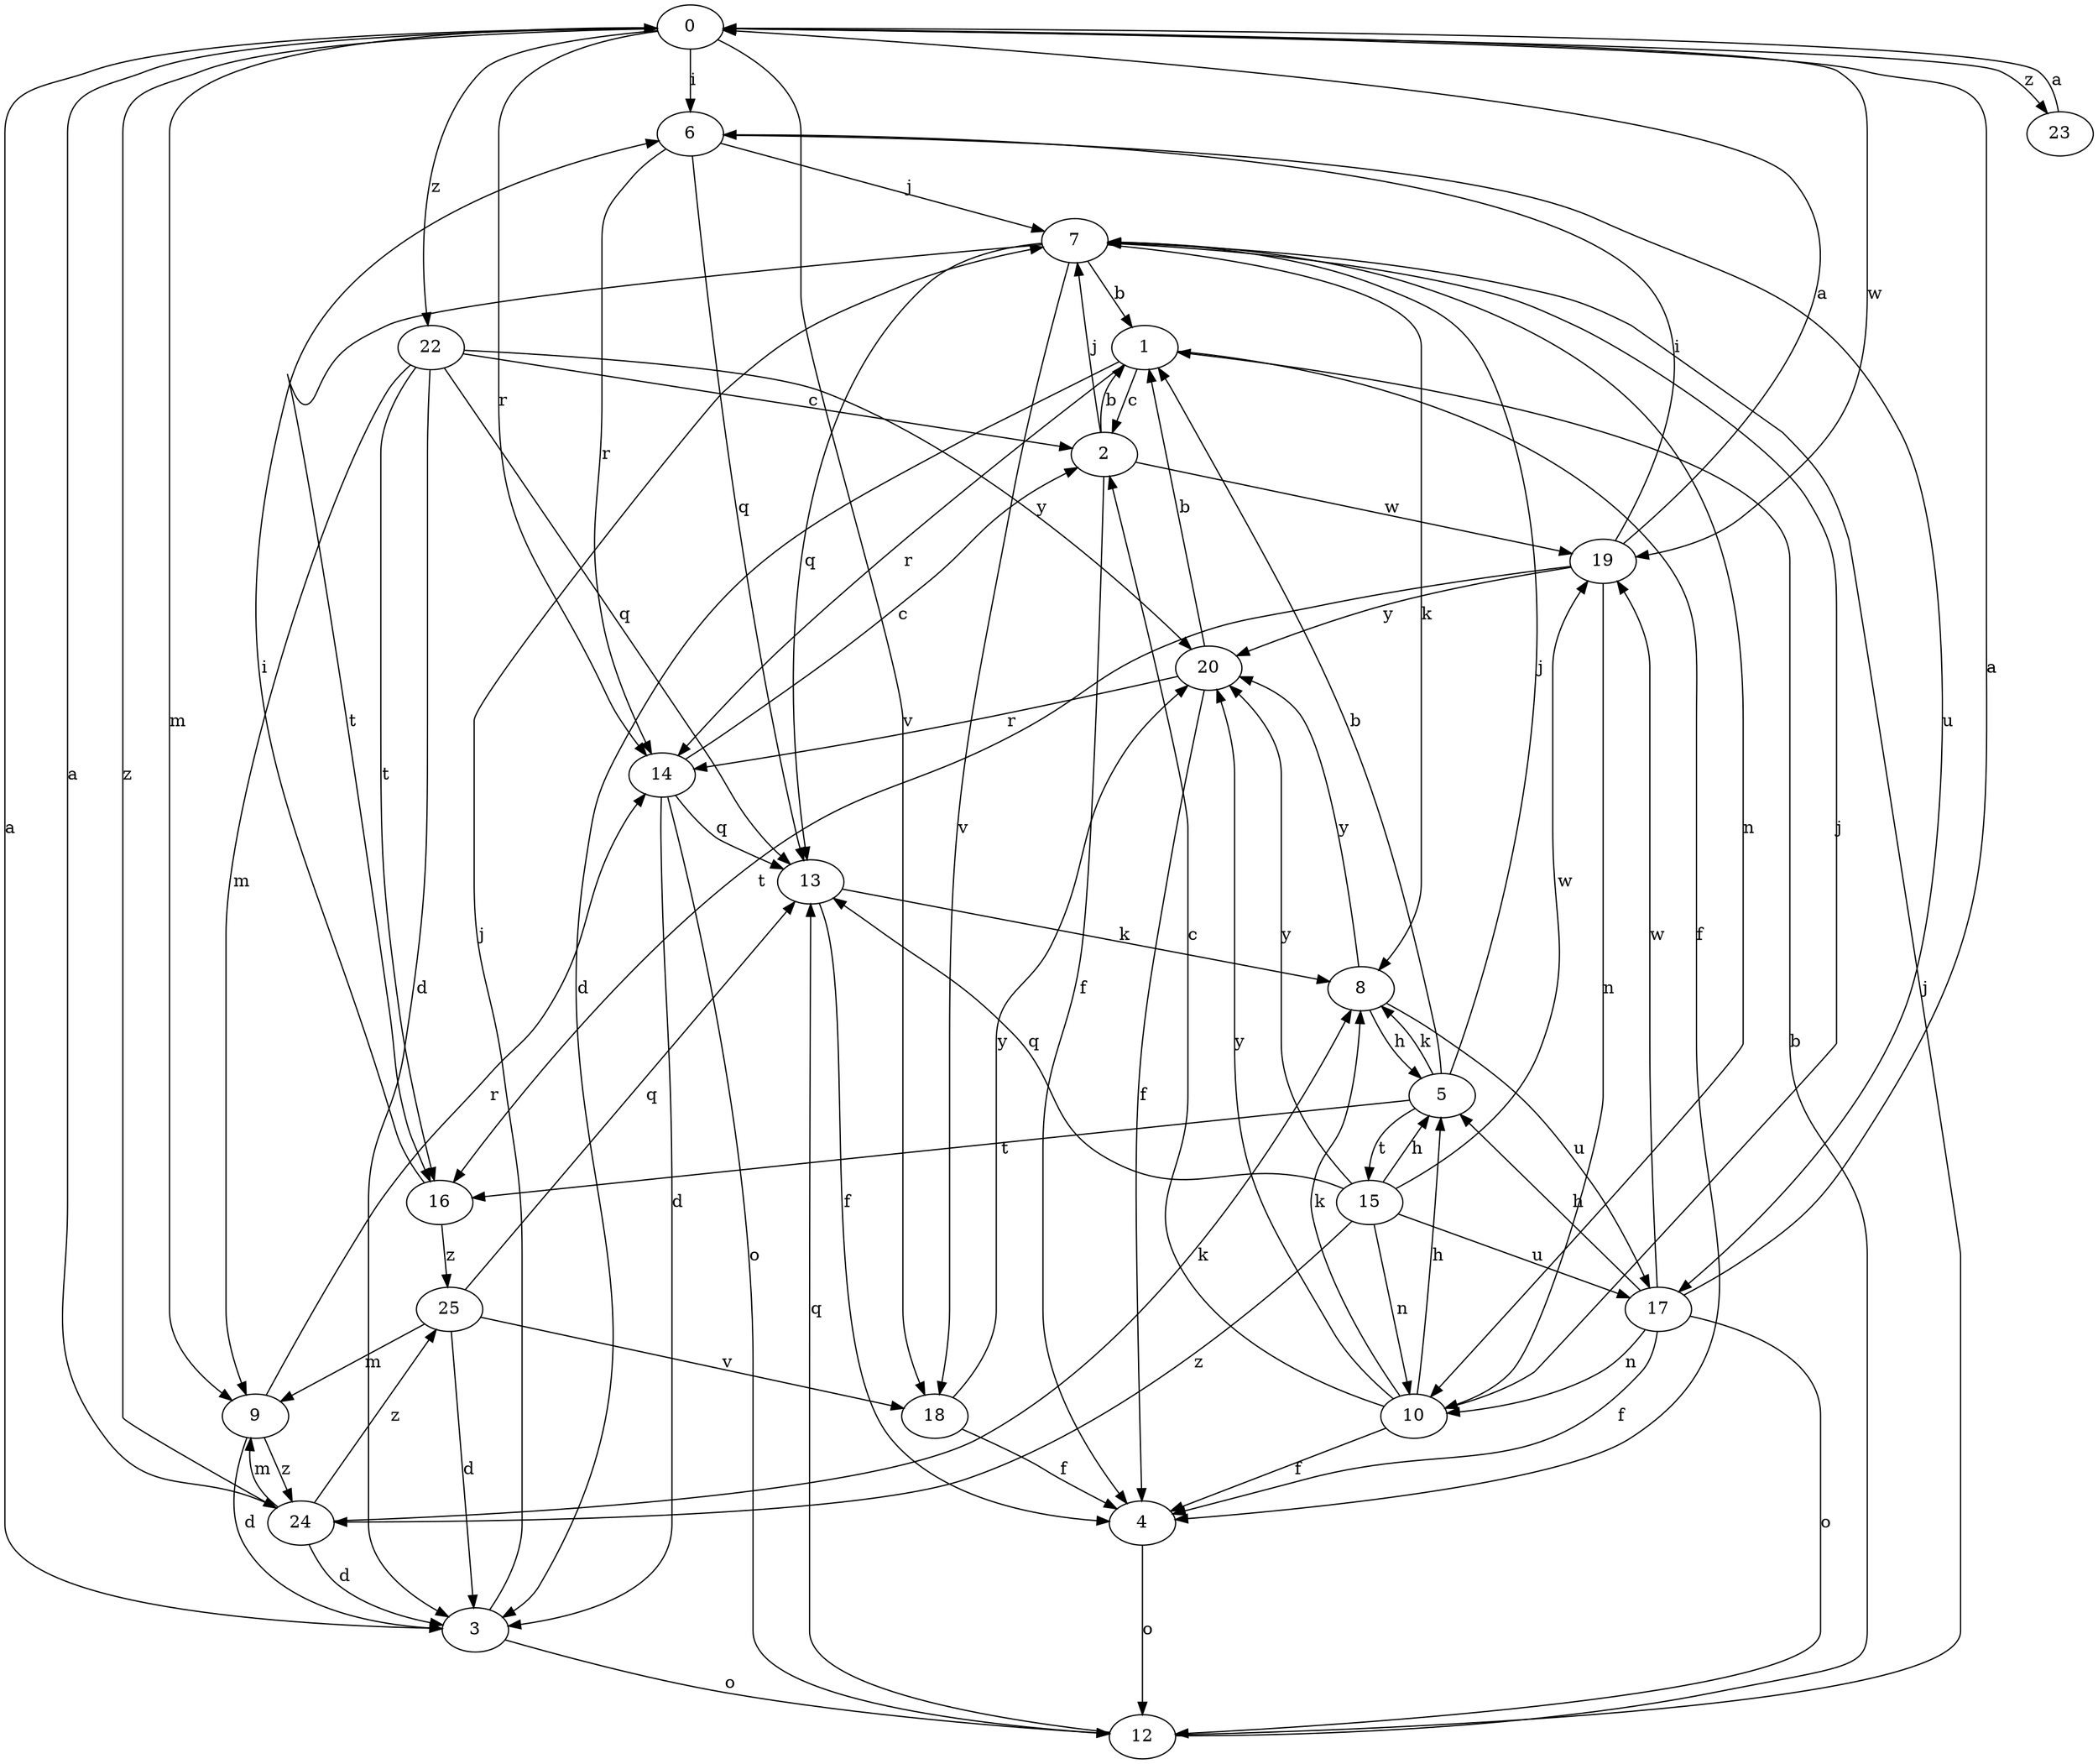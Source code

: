 strict digraph  {
0;
1;
2;
3;
4;
5;
6;
7;
8;
9;
10;
12;
13;
14;
15;
16;
17;
18;
19;
20;
22;
23;
24;
25;
0 -> 6  [label=i];
0 -> 9  [label=m];
0 -> 14  [label=r];
0 -> 18  [label=v];
0 -> 19  [label=w];
0 -> 22  [label=z];
0 -> 23  [label=z];
0 -> 24  [label=z];
1 -> 2  [label=c];
1 -> 3  [label=d];
1 -> 4  [label=f];
1 -> 14  [label=r];
2 -> 1  [label=b];
2 -> 4  [label=f];
2 -> 7  [label=j];
2 -> 19  [label=w];
3 -> 0  [label=a];
3 -> 7  [label=j];
3 -> 12  [label=o];
4 -> 12  [label=o];
5 -> 1  [label=b];
5 -> 7  [label=j];
5 -> 8  [label=k];
5 -> 15  [label=t];
5 -> 16  [label=t];
6 -> 7  [label=j];
6 -> 13  [label=q];
6 -> 14  [label=r];
6 -> 17  [label=u];
7 -> 1  [label=b];
7 -> 8  [label=k];
7 -> 10  [label=n];
7 -> 13  [label=q];
7 -> 16  [label=t];
7 -> 18  [label=v];
8 -> 5  [label=h];
8 -> 17  [label=u];
8 -> 20  [label=y];
9 -> 3  [label=d];
9 -> 14  [label=r];
9 -> 24  [label=z];
10 -> 2  [label=c];
10 -> 4  [label=f];
10 -> 5  [label=h];
10 -> 7  [label=j];
10 -> 8  [label=k];
10 -> 20  [label=y];
12 -> 1  [label=b];
12 -> 7  [label=j];
12 -> 13  [label=q];
13 -> 4  [label=f];
13 -> 8  [label=k];
14 -> 2  [label=c];
14 -> 3  [label=d];
14 -> 12  [label=o];
14 -> 13  [label=q];
15 -> 5  [label=h];
15 -> 10  [label=n];
15 -> 13  [label=q];
15 -> 17  [label=u];
15 -> 19  [label=w];
15 -> 20  [label=y];
15 -> 24  [label=z];
16 -> 6  [label=i];
16 -> 25  [label=z];
17 -> 0  [label=a];
17 -> 4  [label=f];
17 -> 5  [label=h];
17 -> 10  [label=n];
17 -> 12  [label=o];
17 -> 19  [label=w];
18 -> 4  [label=f];
18 -> 20  [label=y];
19 -> 0  [label=a];
19 -> 6  [label=i];
19 -> 10  [label=n];
19 -> 16  [label=t];
19 -> 20  [label=y];
20 -> 1  [label=b];
20 -> 4  [label=f];
20 -> 14  [label=r];
22 -> 2  [label=c];
22 -> 3  [label=d];
22 -> 9  [label=m];
22 -> 13  [label=q];
22 -> 16  [label=t];
22 -> 20  [label=y];
23 -> 0  [label=a];
24 -> 0  [label=a];
24 -> 3  [label=d];
24 -> 8  [label=k];
24 -> 9  [label=m];
24 -> 25  [label=z];
25 -> 3  [label=d];
25 -> 9  [label=m];
25 -> 13  [label=q];
25 -> 18  [label=v];
}
